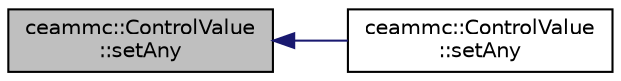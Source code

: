 digraph "ceammc::ControlValue::setAny"
{
  edge [fontname="Helvetica",fontsize="10",labelfontname="Helvetica",labelfontsize="10"];
  node [fontname="Helvetica",fontsize="10",shape=record];
  rankdir="LR";
  Node1 [label="ceammc::ControlValue\l::setAny",height=0.2,width=0.4,color="black", fillcolor="grey75", style="filled" fontcolor="black"];
  Node1 -> Node2 [dir="back",color="midnightblue",fontsize="10",style="solid",fontname="Helvetica"];
  Node2 [label="ceammc::ControlValue\l::setAny",height=0.2,width=0.4,color="black", fillcolor="white", style="filled",URL="$classceammc_1_1_control_value.html#a8bbf37a1ade293e464a395d22cd1fd81"];
}
